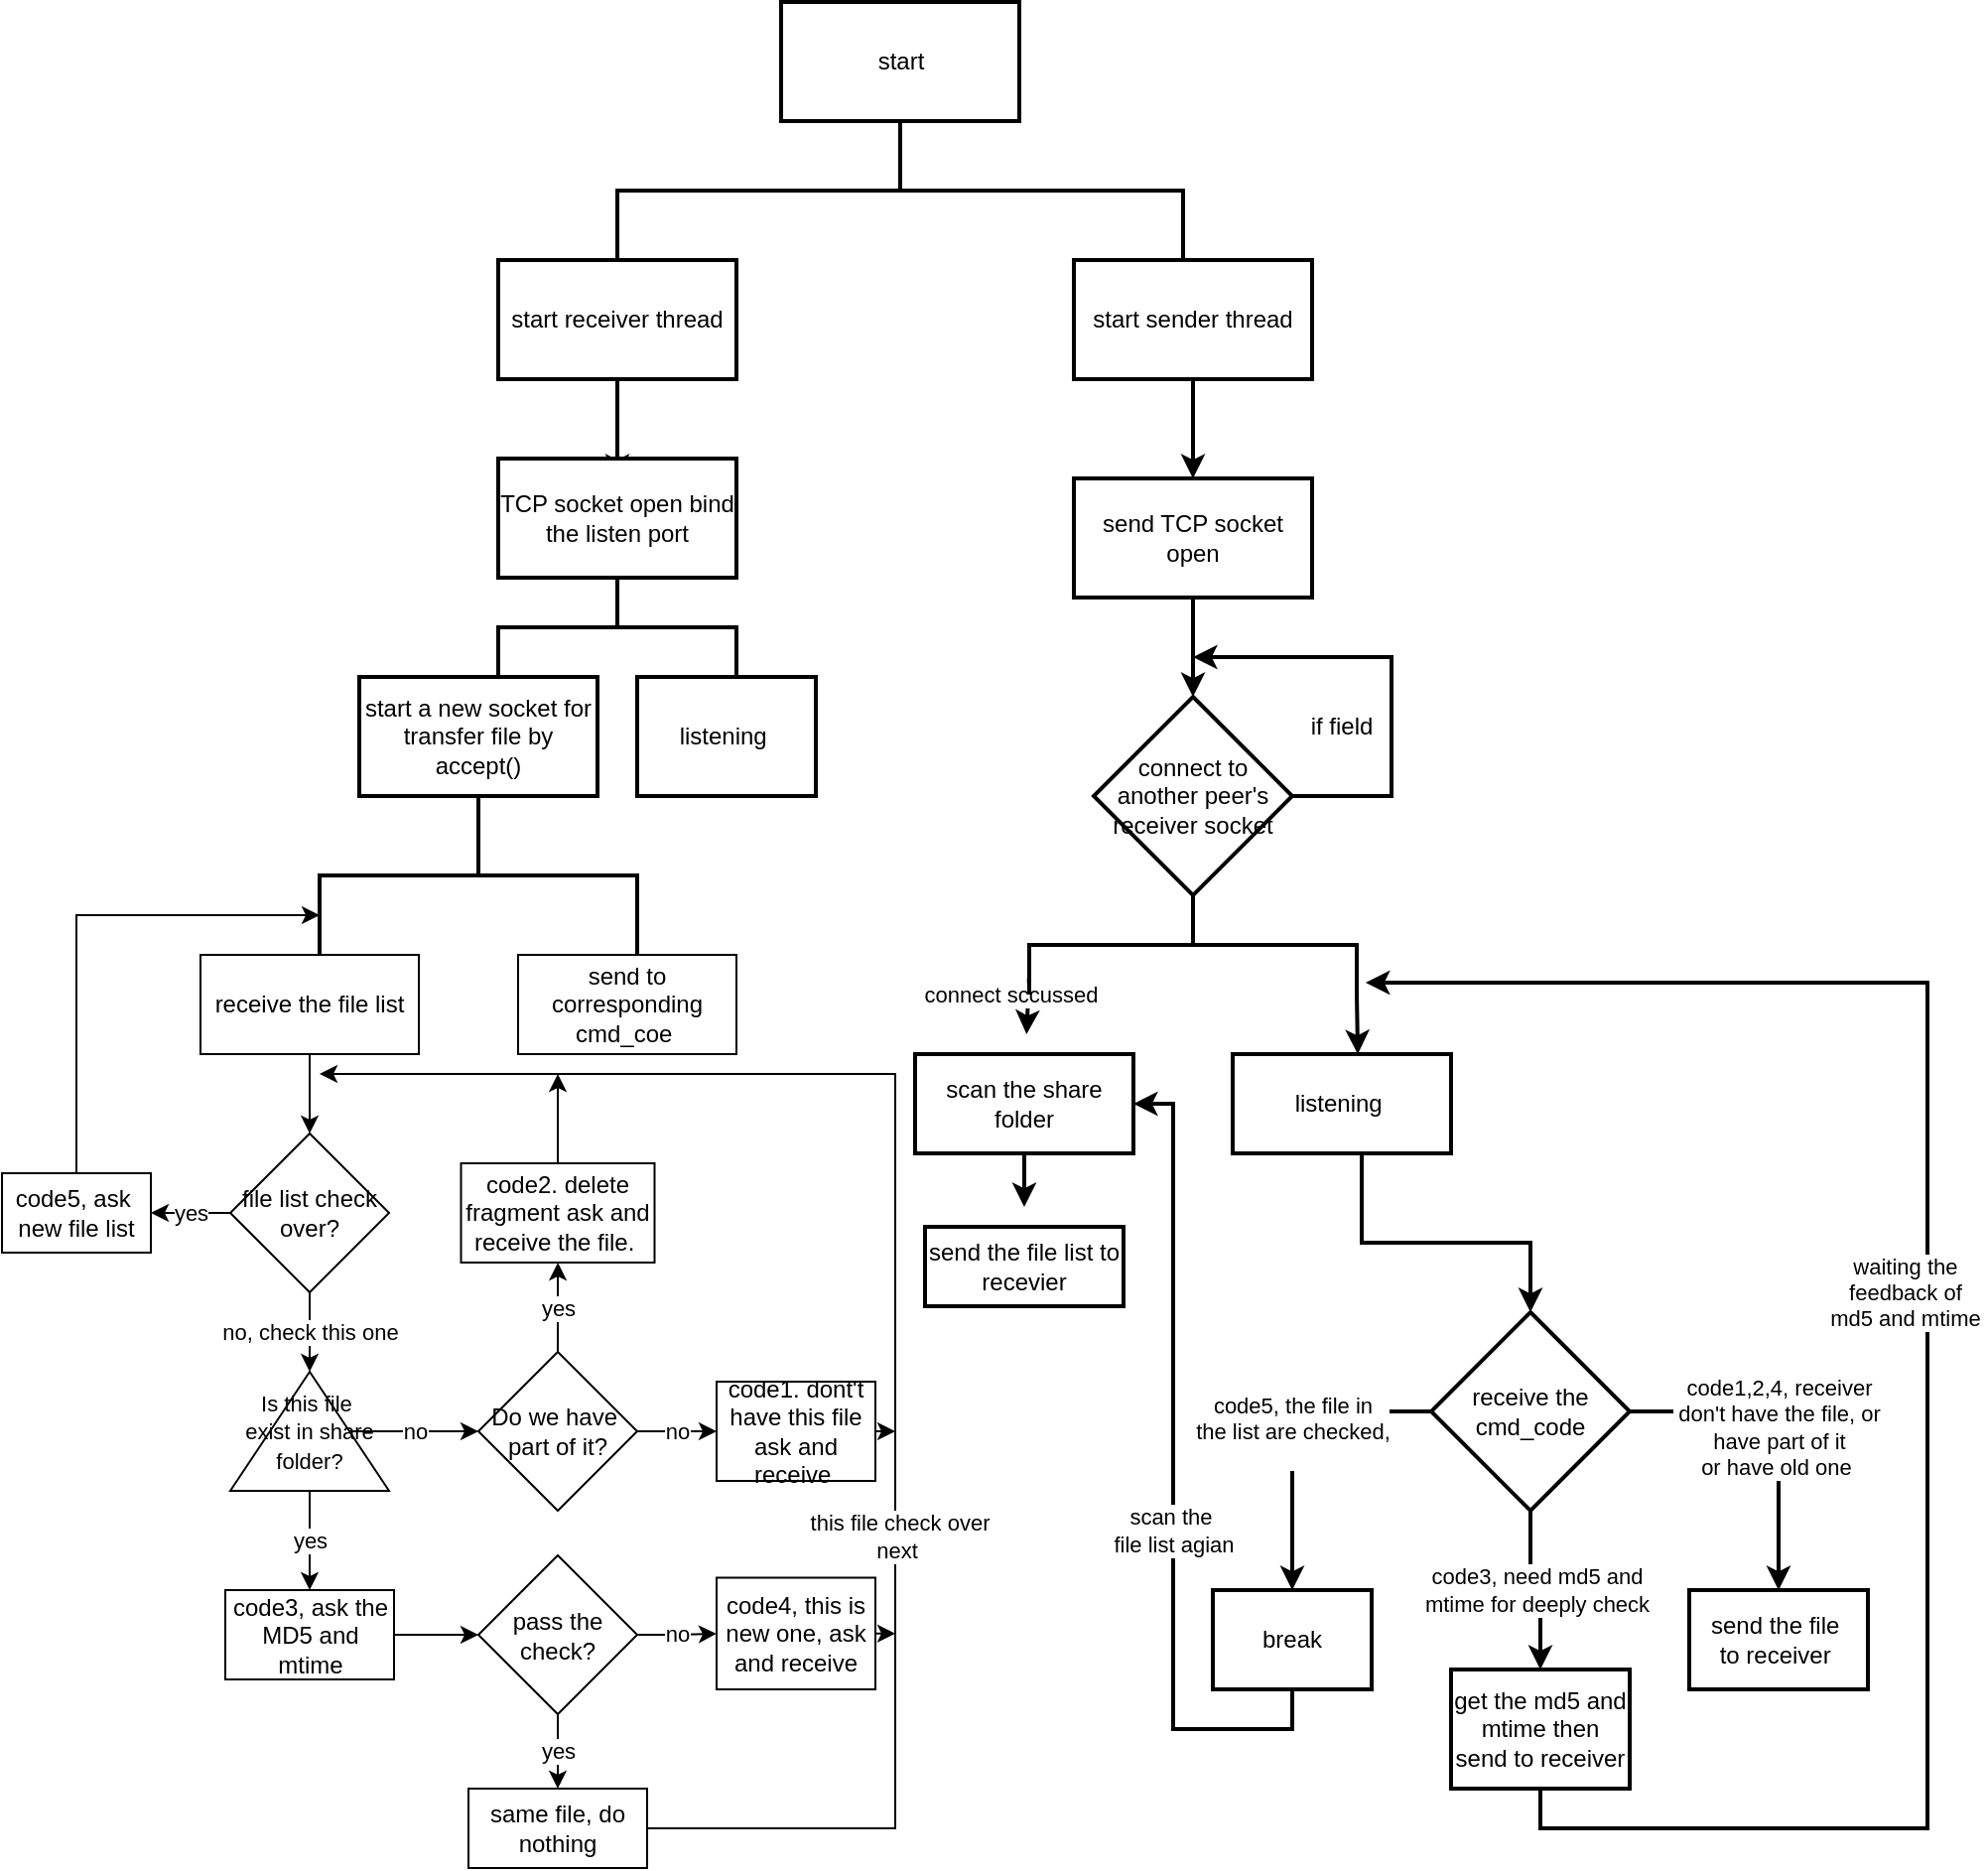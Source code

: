 <mxfile version="15.9.6" type="github">
  <diagram id="hlrBycA3chPfsHqmcFS2" name="Page-1">
    <mxGraphModel dx="1044" dy="1226" grid="1" gridSize="10" guides="1" tooltips="1" connect="1" arrows="1" fold="1" page="1" pageScale="1" pageWidth="1169" pageHeight="1654" math="0" shadow="0">
      <root>
        <mxCell id="0" />
        <mxCell id="1" parent="0" />
        <mxCell id="_comqVu3pURFIqQYHpvl-1" value="start" style="rounded=0;whiteSpace=wrap;html=1;strokeWidth=2;" parent="1" vertex="1">
          <mxGeometry x="542.5" y="220" width="120" height="60" as="geometry" />
        </mxCell>
        <mxCell id="_comqVu3pURFIqQYHpvl-2" value="" style="strokeWidth=2;html=1;shape=mxgraph.flowchart.annotation_2;align=left;labelPosition=right;pointerEvents=1;direction=south;" parent="1" vertex="1">
          <mxGeometry x="460" y="280" width="285" height="70" as="geometry" />
        </mxCell>
        <mxCell id="_comqVu3pURFIqQYHpvl-9" value="" style="edgeStyle=orthogonalEdgeStyle;rounded=0;orthogonalLoop=1;jettySize=auto;html=1;strokeWidth=2;" parent="1" source="_comqVu3pURFIqQYHpvl-5" edge="1">
          <mxGeometry relative="1" as="geometry">
            <mxPoint x="460" y="460" as="targetPoint" />
            <Array as="points">
              <mxPoint x="460" y="460" />
              <mxPoint x="460" y="460" />
            </Array>
          </mxGeometry>
        </mxCell>
        <mxCell id="_comqVu3pURFIqQYHpvl-5" value="start receiver thread" style="rounded=0;whiteSpace=wrap;html=1;strokeWidth=2;" parent="1" vertex="1">
          <mxGeometry x="400" y="350" width="120" height="60" as="geometry" />
        </mxCell>
        <mxCell id="_comqVu3pURFIqQYHpvl-22" value="" style="edgeStyle=orthogonalEdgeStyle;rounded=0;orthogonalLoop=1;jettySize=auto;html=1;strokeWidth=2;" parent="1" source="_comqVu3pURFIqQYHpvl-6" target="_comqVu3pURFIqQYHpvl-21" edge="1">
          <mxGeometry relative="1" as="geometry" />
        </mxCell>
        <mxCell id="_comqVu3pURFIqQYHpvl-6" value="start sender thread" style="rounded=0;whiteSpace=wrap;html=1;strokeWidth=2;" parent="1" vertex="1">
          <mxGeometry x="690" y="350" width="120" height="60" as="geometry" />
        </mxCell>
        <mxCell id="_comqVu3pURFIqQYHpvl-8" value="TCP socket open bind the listen port" style="rounded=0;whiteSpace=wrap;html=1;strokeWidth=2;" parent="1" vertex="1">
          <mxGeometry x="400" y="450" width="120" height="60" as="geometry" />
        </mxCell>
        <mxCell id="_comqVu3pURFIqQYHpvl-12" value="" style="strokeWidth=2;html=1;shape=mxgraph.flowchart.annotation_2;align=left;labelPosition=right;pointerEvents=1;direction=south;" parent="1" vertex="1">
          <mxGeometry x="400" y="510" width="120" height="50" as="geometry" />
        </mxCell>
        <mxCell id="_comqVu3pURFIqQYHpvl-18" value="start a new socket for transfer file by accept()" style="rounded=0;whiteSpace=wrap;html=1;strokeWidth=2;" parent="1" vertex="1">
          <mxGeometry x="330" y="560" width="120" height="60" as="geometry" />
        </mxCell>
        <mxCell id="_comqVu3pURFIqQYHpvl-21" value="send TCP socket open" style="rounded=0;whiteSpace=wrap;html=1;strokeWidth=2;" parent="1" vertex="1">
          <mxGeometry x="690" y="460" width="120" height="60" as="geometry" />
        </mxCell>
        <mxCell id="_comqVu3pURFIqQYHpvl-23" value="listening&amp;nbsp;" style="rounded=0;whiteSpace=wrap;html=1;strokeWidth=2;" parent="1" vertex="1">
          <mxGeometry x="470" y="560" width="90" height="60" as="geometry" />
        </mxCell>
        <mxCell id="_comqVu3pURFIqQYHpvl-57" value="" style="edgeStyle=orthogonalEdgeStyle;rounded=0;orthogonalLoop=1;jettySize=auto;html=1;strokeWidth=2;" parent="1" source="_comqVu3pURFIqQYHpvl-21" target="_comqVu3pURFIqQYHpvl-26" edge="1">
          <mxGeometry relative="1" as="geometry" />
        </mxCell>
        <mxCell id="_comqVu3pURFIqQYHpvl-26" value="connect to another peer&#39;s receiver socket" style="strokeWidth=2;html=1;shape=mxgraph.flowchart.decision;whiteSpace=wrap;" parent="1" vertex="1">
          <mxGeometry x="700" y="570" width="100" height="100" as="geometry" />
        </mxCell>
        <mxCell id="_comqVu3pURFIqQYHpvl-30" value="connect sccussed" style="endArrow=classic;html=1;rounded=0;strokeWidth=2;exitX=1;exitY=1;exitDx=0;exitDy=0;exitPerimeter=0;" parent="1" edge="1">
          <mxGeometry x="-0.286" y="-9" width="50" height="50" relative="1" as="geometry">
            <mxPoint x="667.5" y="710" as="sourcePoint" />
            <mxPoint x="666.136" y="740" as="targetPoint" />
            <mxPoint as="offset" />
          </mxGeometry>
        </mxCell>
        <mxCell id="_comqVu3pURFIqQYHpvl-47" value="" style="edgeStyle=orthogonalEdgeStyle;rounded=0;orthogonalLoop=1;jettySize=auto;html=1;strokeWidth=2;" parent="1" edge="1">
          <mxGeometry relative="1" as="geometry">
            <mxPoint x="665" y="790" as="sourcePoint" />
            <mxPoint x="665" y="827" as="targetPoint" />
          </mxGeometry>
        </mxCell>
        <mxCell id="_comqVu3pURFIqQYHpvl-31" value="scan the share folder" style="rounded=0;whiteSpace=wrap;html=1;strokeWidth=2;" parent="1" vertex="1">
          <mxGeometry x="610" y="750" width="110" height="50" as="geometry" />
        </mxCell>
        <mxCell id="_comqVu3pURFIqQYHpvl-67" style="edgeStyle=orthogonalEdgeStyle;rounded=0;orthogonalLoop=1;jettySize=auto;html=1;exitX=1;exitY=0;exitDx=0;exitDy=0;exitPerimeter=0;entryX=0.573;entryY=0;entryDx=0;entryDy=0;strokeWidth=2;entryPerimeter=0;" parent="1" source="_comqVu3pURFIqQYHpvl-40" target="_comqVu3pURFIqQYHpvl-45" edge="1">
          <mxGeometry relative="1" as="geometry" />
        </mxCell>
        <mxCell id="_comqVu3pURFIqQYHpvl-40" value="" style="strokeWidth=2;html=1;shape=mxgraph.flowchart.annotation_2;align=left;labelPosition=right;pointerEvents=1;direction=south;" parent="1" vertex="1">
          <mxGeometry x="667.5" y="670" width="165" height="50" as="geometry" />
        </mxCell>
        <mxCell id="_comqVu3pURFIqQYHpvl-45" value="listening&amp;nbsp;" style="rounded=0;whiteSpace=wrap;html=1;strokeWidth=2;" parent="1" vertex="1">
          <mxGeometry x="770" y="750" width="110" height="50" as="geometry" />
        </mxCell>
        <mxCell id="_comqVu3pURFIqQYHpvl-46" value="send the file list to recevier" style="rounded=0;whiteSpace=wrap;html=1;strokeWidth=2;" parent="1" vertex="1">
          <mxGeometry x="615" y="837" width="100" height="40" as="geometry" />
        </mxCell>
        <mxCell id="_comqVu3pURFIqQYHpvl-49" value="" style="edgeStyle=orthogonalEdgeStyle;rounded=0;orthogonalLoop=1;jettySize=auto;html=1;strokeWidth=2;" parent="1" source="_comqVu3pURFIqQYHpvl-45" target="_comqVu3pURFIqQYHpvl-48" edge="1">
          <mxGeometry relative="1" as="geometry">
            <Array as="points">
              <mxPoint x="835" y="845" />
              <mxPoint x="920" y="845" />
            </Array>
          </mxGeometry>
        </mxCell>
        <mxCell id="_comqVu3pURFIqQYHpvl-51" value="code5, the file in&lt;br&gt;the list are checked,&lt;br&gt;&amp;nbsp;" style="edgeStyle=orthogonalEdgeStyle;rounded=0;orthogonalLoop=1;jettySize=auto;html=1;strokeWidth=2;" parent="1" source="_comqVu3pURFIqQYHpvl-48" target="_comqVu3pURFIqQYHpvl-50" edge="1">
          <mxGeometry relative="1" as="geometry" />
        </mxCell>
        <mxCell id="_comqVu3pURFIqQYHpvl-53" value="code3, need md5 and &lt;br&gt;mtime for deeply check" style="edgeStyle=orthogonalEdgeStyle;rounded=0;orthogonalLoop=1;jettySize=auto;html=1;strokeWidth=2;" parent="1" source="_comqVu3pURFIqQYHpvl-48" target="_comqVu3pURFIqQYHpvl-52" edge="1">
          <mxGeometry relative="1" as="geometry" />
        </mxCell>
        <mxCell id="_comqVu3pURFIqQYHpvl-69" value="code1,2,4, receiver&lt;br&gt;&amp;nbsp;don&#39;t have the file, or&amp;nbsp;&lt;br&gt;have part of it&lt;br&gt;or have old one&amp;nbsp;" style="edgeStyle=orthogonalEdgeStyle;rounded=0;orthogonalLoop=1;jettySize=auto;html=1;strokeWidth=2;" parent="1" source="_comqVu3pURFIqQYHpvl-48" target="_comqVu3pURFIqQYHpvl-68" edge="1">
          <mxGeometry relative="1" as="geometry" />
        </mxCell>
        <mxCell id="_comqVu3pURFIqQYHpvl-48" value="receive the cmd_code" style="strokeWidth=2;html=1;shape=mxgraph.flowchart.decision;whiteSpace=wrap;" parent="1" vertex="1">
          <mxGeometry x="870" y="880" width="100" height="100" as="geometry" />
        </mxCell>
        <mxCell id="_comqVu3pURFIqQYHpvl-73" style="edgeStyle=orthogonalEdgeStyle;rounded=0;orthogonalLoop=1;jettySize=auto;html=1;exitX=0.5;exitY=1;exitDx=0;exitDy=0;entryX=1;entryY=0.5;entryDx=0;entryDy=0;strokeWidth=2;" parent="1" source="_comqVu3pURFIqQYHpvl-50" target="_comqVu3pURFIqQYHpvl-31" edge="1">
          <mxGeometry relative="1" as="geometry" />
        </mxCell>
        <mxCell id="_comqVu3pURFIqQYHpvl-74" value="scan the&amp;nbsp;&lt;br&gt;file list agian" style="edgeLabel;html=1;align=center;verticalAlign=middle;resizable=0;points=[];" parent="_comqVu3pURFIqQYHpvl-73" vertex="1" connectable="0">
          <mxGeometry x="0.518" y="-2" relative="1" as="geometry">
            <mxPoint x="-2" y="135" as="offset" />
          </mxGeometry>
        </mxCell>
        <mxCell id="_comqVu3pURFIqQYHpvl-50" value="break" style="whiteSpace=wrap;html=1;strokeWidth=2;" parent="1" vertex="1">
          <mxGeometry x="760" y="1020" width="80" height="50" as="geometry" />
        </mxCell>
        <mxCell id="_comqVu3pURFIqQYHpvl-72" value="waiting the&amp;nbsp;&lt;br&gt;feedback of&amp;nbsp;&lt;br&gt;md5 and mtime&amp;nbsp;" style="edgeStyle=orthogonalEdgeStyle;rounded=0;orthogonalLoop=1;jettySize=auto;html=1;exitX=0.5;exitY=1;exitDx=0;exitDy=0;entryX=0.88;entryY=-0.027;entryDx=0;entryDy=0;entryPerimeter=0;strokeWidth=2;" parent="1" source="_comqVu3pURFIqQYHpvl-52" target="_comqVu3pURFIqQYHpvl-40" edge="1">
          <mxGeometry x="0.05" y="10" relative="1" as="geometry">
            <Array as="points">
              <mxPoint x="925" y="1140" />
              <mxPoint x="1120" y="1140" />
              <mxPoint x="1120" y="714" />
            </Array>
            <mxPoint as="offset" />
          </mxGeometry>
        </mxCell>
        <mxCell id="_comqVu3pURFIqQYHpvl-52" value="get the md5 and mtime then send to receiver" style="whiteSpace=wrap;html=1;strokeWidth=2;" parent="1" vertex="1">
          <mxGeometry x="880" y="1060" width="90" height="60" as="geometry" />
        </mxCell>
        <mxCell id="_comqVu3pURFIqQYHpvl-64" style="edgeStyle=orthogonalEdgeStyle;rounded=0;orthogonalLoop=1;jettySize=auto;html=1;exitX=1;exitY=0;exitDx=0;exitDy=0;strokeWidth=2;" parent="1" source="_comqVu3pURFIqQYHpvl-60" edge="1">
          <mxGeometry relative="1" as="geometry">
            <mxPoint x="750" y="550" as="targetPoint" />
            <Array as="points">
              <mxPoint x="810" y="550" />
              <mxPoint x="810" y="550" />
            </Array>
          </mxGeometry>
        </mxCell>
        <mxCell id="_comqVu3pURFIqQYHpvl-60" value="if field" style="shape=partialRectangle;whiteSpace=wrap;html=1;top=0;left=0;fillColor=none;strokeWidth=2;" parent="1" vertex="1">
          <mxGeometry x="800" y="550" width="50" height="70" as="geometry" />
        </mxCell>
        <mxCell id="_comqVu3pURFIqQYHpvl-68" value="send the file&amp;nbsp;&lt;br&gt;to receiver&amp;nbsp;" style="whiteSpace=wrap;html=1;strokeWidth=2;" parent="1" vertex="1">
          <mxGeometry x="1000" y="1020" width="90" height="50" as="geometry" />
        </mxCell>
        <mxCell id="_comqVu3pURFIqQYHpvl-75" value="" style="strokeWidth=2;html=1;shape=mxgraph.flowchart.annotation_2;align=left;labelPosition=right;pointerEvents=1;direction=south;" parent="1" vertex="1">
          <mxGeometry x="310" y="620" width="160" height="80" as="geometry" />
        </mxCell>
        <mxCell id="bS5LFCYkvfQsO6h0elNw-3" value="" style="edgeStyle=orthogonalEdgeStyle;rounded=0;orthogonalLoop=1;jettySize=auto;html=1;" edge="1" parent="1" source="bS5LFCYkvfQsO6h0elNw-1" target="bS5LFCYkvfQsO6h0elNw-2">
          <mxGeometry relative="1" as="geometry" />
        </mxCell>
        <mxCell id="bS5LFCYkvfQsO6h0elNw-1" value="receive the file list" style="rounded=0;whiteSpace=wrap;html=1;" vertex="1" parent="1">
          <mxGeometry x="250" y="700" width="110" height="50" as="geometry" />
        </mxCell>
        <mxCell id="bS5LFCYkvfQsO6h0elNw-5" value="no, check this one" style="edgeStyle=orthogonalEdgeStyle;rounded=0;orthogonalLoop=1;jettySize=auto;html=1;" edge="1" parent="1" source="bS5LFCYkvfQsO6h0elNw-2" target="bS5LFCYkvfQsO6h0elNw-4">
          <mxGeometry relative="1" as="geometry" />
        </mxCell>
        <mxCell id="bS5LFCYkvfQsO6h0elNw-14" value="yes" style="edgeStyle=orthogonalEdgeStyle;rounded=0;orthogonalLoop=1;jettySize=auto;html=1;" edge="1" parent="1" source="bS5LFCYkvfQsO6h0elNw-2" target="bS5LFCYkvfQsO6h0elNw-13">
          <mxGeometry relative="1" as="geometry" />
        </mxCell>
        <mxCell id="bS5LFCYkvfQsO6h0elNw-2" value="file list check&lt;br&gt;over?" style="rhombus;whiteSpace=wrap;html=1;rounded=0;" vertex="1" parent="1">
          <mxGeometry x="265" y="790" width="80" height="80" as="geometry" />
        </mxCell>
        <mxCell id="bS5LFCYkvfQsO6h0elNw-8" value="no" style="edgeStyle=orthogonalEdgeStyle;rounded=0;orthogonalLoop=1;jettySize=auto;html=1;" edge="1" parent="1" source="bS5LFCYkvfQsO6h0elNw-4" target="bS5LFCYkvfQsO6h0elNw-7">
          <mxGeometry relative="1" as="geometry" />
        </mxCell>
        <mxCell id="bS5LFCYkvfQsO6h0elNw-16" value="yes" style="edgeStyle=orthogonalEdgeStyle;rounded=0;orthogonalLoop=1;jettySize=auto;html=1;" edge="1" parent="1" source="bS5LFCYkvfQsO6h0elNw-4" target="bS5LFCYkvfQsO6h0elNw-15">
          <mxGeometry relative="1" as="geometry" />
        </mxCell>
        <mxCell id="bS5LFCYkvfQsO6h0elNw-4" value="&lt;font style=&quot;font-size: 11px&quot;&gt;Is this file&amp;nbsp;&lt;br style=&quot;font-size: 11px&quot;&gt;exist in share folder?&lt;/font&gt;" style="triangle;whiteSpace=wrap;html=1;rounded=0;direction=north;" vertex="1" parent="1">
          <mxGeometry x="265" y="910" width="80" height="60" as="geometry" />
        </mxCell>
        <mxCell id="bS5LFCYkvfQsO6h0elNw-6" value="send to corresponding cmd_coe&amp;nbsp;" style="rounded=0;whiteSpace=wrap;html=1;" vertex="1" parent="1">
          <mxGeometry x="410" y="700" width="110" height="50" as="geometry" />
        </mxCell>
        <mxCell id="bS5LFCYkvfQsO6h0elNw-10" value="yes" style="edgeStyle=orthogonalEdgeStyle;rounded=0;orthogonalLoop=1;jettySize=auto;html=1;" edge="1" parent="1" source="bS5LFCYkvfQsO6h0elNw-7" target="bS5LFCYkvfQsO6h0elNw-9">
          <mxGeometry relative="1" as="geometry" />
        </mxCell>
        <mxCell id="bS5LFCYkvfQsO6h0elNw-12" value="no" style="edgeStyle=orthogonalEdgeStyle;rounded=0;orthogonalLoop=1;jettySize=auto;html=1;" edge="1" parent="1" source="bS5LFCYkvfQsO6h0elNw-7" target="bS5LFCYkvfQsO6h0elNw-11">
          <mxGeometry relative="1" as="geometry" />
        </mxCell>
        <mxCell id="bS5LFCYkvfQsO6h0elNw-7" value="Do we have&amp;nbsp;&lt;br&gt;part of it?" style="rhombus;whiteSpace=wrap;html=1;rounded=0;" vertex="1" parent="1">
          <mxGeometry x="390" y="900" width="80" height="80" as="geometry" />
        </mxCell>
        <mxCell id="bS5LFCYkvfQsO6h0elNw-27" style="edgeStyle=orthogonalEdgeStyle;rounded=0;orthogonalLoop=1;jettySize=auto;html=1;exitX=0.5;exitY=0;exitDx=0;exitDy=0;" edge="1" parent="1" source="bS5LFCYkvfQsO6h0elNw-9">
          <mxGeometry relative="1" as="geometry">
            <mxPoint x="430" y="760" as="targetPoint" />
          </mxGeometry>
        </mxCell>
        <mxCell id="bS5LFCYkvfQsO6h0elNw-9" value="code2. delete fragment ask and receive the file.&amp;nbsp;" style="whiteSpace=wrap;html=1;rounded=0;" vertex="1" parent="1">
          <mxGeometry x="381.25" y="805" width="97.5" height="50" as="geometry" />
        </mxCell>
        <mxCell id="bS5LFCYkvfQsO6h0elNw-25" style="edgeStyle=orthogonalEdgeStyle;rounded=0;orthogonalLoop=1;jettySize=auto;html=1;exitX=1;exitY=0.5;exitDx=0;exitDy=0;" edge="1" parent="1" source="bS5LFCYkvfQsO6h0elNw-11">
          <mxGeometry relative="1" as="geometry">
            <mxPoint x="600" y="940" as="targetPoint" />
          </mxGeometry>
        </mxCell>
        <mxCell id="bS5LFCYkvfQsO6h0elNw-11" value="code1. dont&#39;t have this file ask and receive&amp;nbsp;" style="whiteSpace=wrap;html=1;rounded=0;" vertex="1" parent="1">
          <mxGeometry x="510" y="915" width="80" height="50" as="geometry" />
        </mxCell>
        <mxCell id="bS5LFCYkvfQsO6h0elNw-31" style="edgeStyle=orthogonalEdgeStyle;rounded=0;orthogonalLoop=1;jettySize=auto;html=1;exitX=0.5;exitY=0;exitDx=0;exitDy=0;" edge="1" parent="1" source="bS5LFCYkvfQsO6h0elNw-13">
          <mxGeometry relative="1" as="geometry">
            <mxPoint x="310" y="680" as="targetPoint" />
            <Array as="points">
              <mxPoint x="188" y="680" />
              <mxPoint x="310" y="680" />
            </Array>
          </mxGeometry>
        </mxCell>
        <mxCell id="bS5LFCYkvfQsO6h0elNw-13" value="code5, ask&amp;nbsp; new file list" style="whiteSpace=wrap;html=1;rounded=0;" vertex="1" parent="1">
          <mxGeometry x="150" y="810" width="75" height="40" as="geometry" />
        </mxCell>
        <mxCell id="bS5LFCYkvfQsO6h0elNw-18" value="" style="edgeStyle=orthogonalEdgeStyle;rounded=0;orthogonalLoop=1;jettySize=auto;html=1;" edge="1" parent="1" source="bS5LFCYkvfQsO6h0elNw-15" target="bS5LFCYkvfQsO6h0elNw-17">
          <mxGeometry relative="1" as="geometry" />
        </mxCell>
        <mxCell id="bS5LFCYkvfQsO6h0elNw-15" value="code3, ask the MD5 and mtime" style="whiteSpace=wrap;html=1;rounded=0;" vertex="1" parent="1">
          <mxGeometry x="262.5" y="1020" width="85" height="45" as="geometry" />
        </mxCell>
        <mxCell id="bS5LFCYkvfQsO6h0elNw-20" value="yes" style="edgeStyle=orthogonalEdgeStyle;rounded=0;orthogonalLoop=1;jettySize=auto;html=1;" edge="1" parent="1" source="bS5LFCYkvfQsO6h0elNw-17" target="bS5LFCYkvfQsO6h0elNw-19">
          <mxGeometry relative="1" as="geometry" />
        </mxCell>
        <mxCell id="bS5LFCYkvfQsO6h0elNw-22" value="no" style="edgeStyle=orthogonalEdgeStyle;rounded=0;orthogonalLoop=1;jettySize=auto;html=1;" edge="1" parent="1" source="bS5LFCYkvfQsO6h0elNw-17" target="bS5LFCYkvfQsO6h0elNw-21">
          <mxGeometry relative="1" as="geometry" />
        </mxCell>
        <mxCell id="bS5LFCYkvfQsO6h0elNw-17" value="pass the check?" style="rhombus;whiteSpace=wrap;html=1;rounded=0;" vertex="1" parent="1">
          <mxGeometry x="390" y="1002.5" width="80" height="80" as="geometry" />
        </mxCell>
        <mxCell id="bS5LFCYkvfQsO6h0elNw-24" style="edgeStyle=orthogonalEdgeStyle;rounded=0;orthogonalLoop=1;jettySize=auto;html=1;exitX=1;exitY=0.5;exitDx=0;exitDy=0;" edge="1" parent="1" source="bS5LFCYkvfQsO6h0elNw-19">
          <mxGeometry relative="1" as="geometry">
            <mxPoint x="310" y="760" as="targetPoint" />
            <Array as="points">
              <mxPoint x="600" y="1140" />
              <mxPoint x="600" y="760" />
            </Array>
          </mxGeometry>
        </mxCell>
        <mxCell id="bS5LFCYkvfQsO6h0elNw-28" value="this file check over&lt;br&gt;next&amp;nbsp;" style="edgeLabel;html=1;align=center;verticalAlign=middle;resizable=0;points=[];" vertex="1" connectable="0" parent="bS5LFCYkvfQsO6h0elNw-24">
          <mxGeometry x="-0.316" y="-2" relative="1" as="geometry">
            <mxPoint as="offset" />
          </mxGeometry>
        </mxCell>
        <mxCell id="bS5LFCYkvfQsO6h0elNw-19" value="same file, do nothing" style="whiteSpace=wrap;html=1;rounded=0;" vertex="1" parent="1">
          <mxGeometry x="385" y="1120" width="90" height="40" as="geometry" />
        </mxCell>
        <mxCell id="bS5LFCYkvfQsO6h0elNw-26" style="edgeStyle=orthogonalEdgeStyle;rounded=0;orthogonalLoop=1;jettySize=auto;html=1;exitX=1;exitY=0.5;exitDx=0;exitDy=0;" edge="1" parent="1" source="bS5LFCYkvfQsO6h0elNw-21">
          <mxGeometry relative="1" as="geometry">
            <mxPoint x="600" y="1042" as="targetPoint" />
          </mxGeometry>
        </mxCell>
        <mxCell id="bS5LFCYkvfQsO6h0elNw-21" value="code4, this is new one, ask and receive" style="whiteSpace=wrap;html=1;rounded=0;" vertex="1" parent="1">
          <mxGeometry x="510" y="1013.75" width="80" height="56.25" as="geometry" />
        </mxCell>
      </root>
    </mxGraphModel>
  </diagram>
</mxfile>
